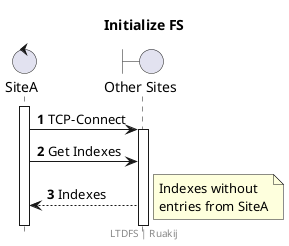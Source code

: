 @startuml
autonumber
hide footbox

footer "LTDFS | Ruakij"

title "Initialize FS"

control SiteA
boundary "Other Sites" as Others

SiteA ++
SiteA -> Others ++ : TCP-Connect

SiteA -> Others : Get Indexes
Others --> SiteA : Indexes
note right
Indexes without
entries from SiteA
end note

@enduml